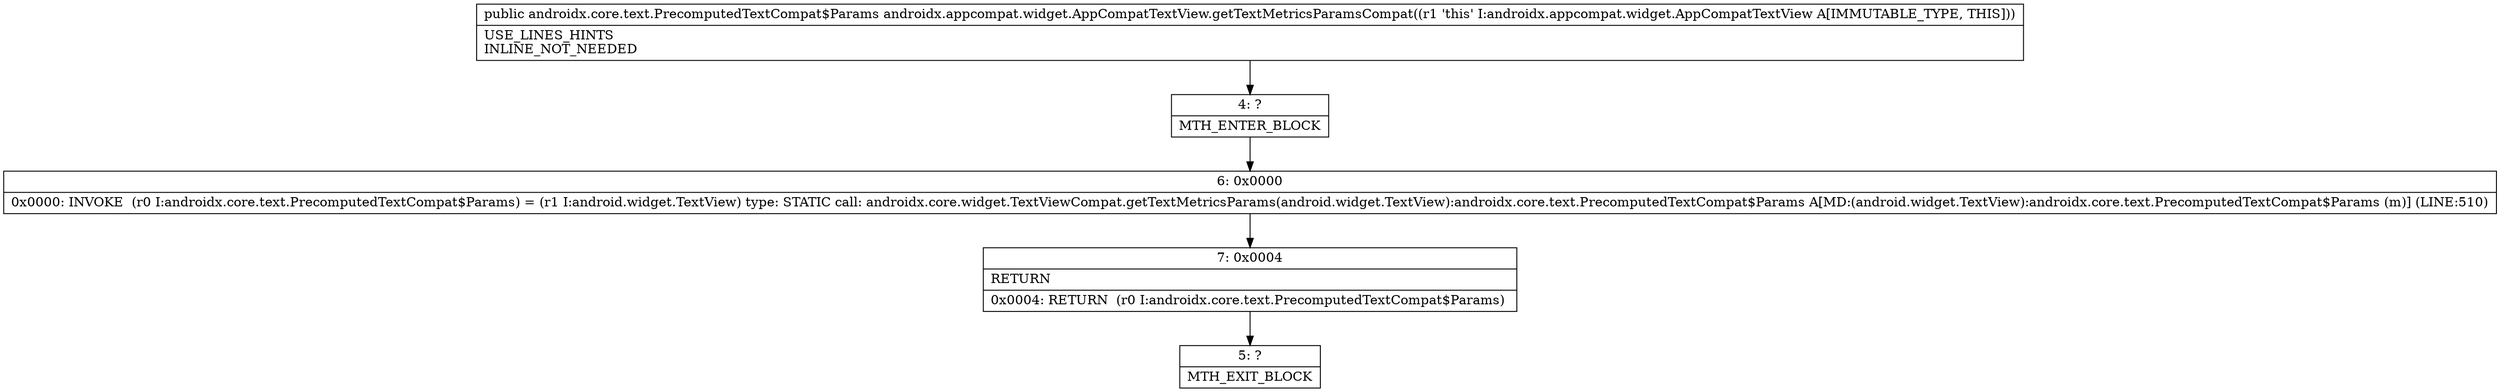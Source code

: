 digraph "CFG forandroidx.appcompat.widget.AppCompatTextView.getTextMetricsParamsCompat()Landroidx\/core\/text\/PrecomputedTextCompat$Params;" {
Node_4 [shape=record,label="{4\:\ ?|MTH_ENTER_BLOCK\l}"];
Node_6 [shape=record,label="{6\:\ 0x0000|0x0000: INVOKE  (r0 I:androidx.core.text.PrecomputedTextCompat$Params) = (r1 I:android.widget.TextView) type: STATIC call: androidx.core.widget.TextViewCompat.getTextMetricsParams(android.widget.TextView):androidx.core.text.PrecomputedTextCompat$Params A[MD:(android.widget.TextView):androidx.core.text.PrecomputedTextCompat$Params (m)] (LINE:510)\l}"];
Node_7 [shape=record,label="{7\:\ 0x0004|RETURN\l|0x0004: RETURN  (r0 I:androidx.core.text.PrecomputedTextCompat$Params) \l}"];
Node_5 [shape=record,label="{5\:\ ?|MTH_EXIT_BLOCK\l}"];
MethodNode[shape=record,label="{public androidx.core.text.PrecomputedTextCompat$Params androidx.appcompat.widget.AppCompatTextView.getTextMetricsParamsCompat((r1 'this' I:androidx.appcompat.widget.AppCompatTextView A[IMMUTABLE_TYPE, THIS]))  | USE_LINES_HINTS\lINLINE_NOT_NEEDED\l}"];
MethodNode -> Node_4;Node_4 -> Node_6;
Node_6 -> Node_7;
Node_7 -> Node_5;
}


